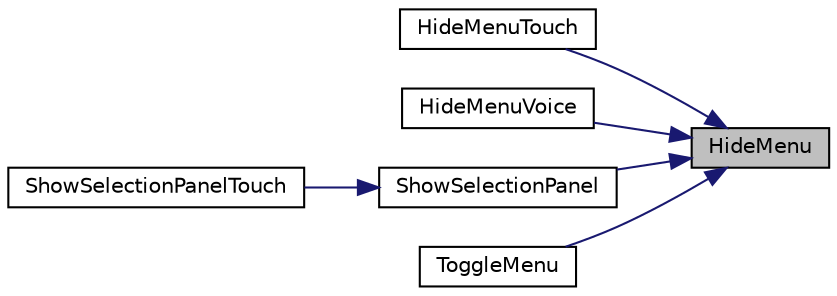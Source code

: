 digraph "HideMenu"
{
 // INTERACTIVE_SVG=YES
 // LATEX_PDF_SIZE
  edge [fontname="Helvetica",fontsize="10",labelfontname="Helvetica",labelfontsize="10"];
  node [fontname="Helvetica",fontsize="10",shape=record];
  rankdir="RL";
  Node1 [label="HideMenu",height=0.2,width=0.4,color="black", fillcolor="grey75", style="filled", fontcolor="black",tooltip="Hide tasklist."];
  Node1 -> Node2 [dir="back",color="midnightblue",fontsize="10",style="solid",fontname="Helvetica"];
  Node2 [label="HideMenuTouch",height=0.2,width=0.4,color="black", fillcolor="white", style="filled",URL="$class_mirage_x_r_1_1_ui_manager.html#a100f0383544e910317aecd149f080d14",tooltip="Touch activated hide tasklist."];
  Node1 -> Node3 [dir="back",color="midnightblue",fontsize="10",style="solid",fontname="Helvetica"];
  Node3 [label="HideMenuVoice",height=0.2,width=0.4,color="black", fillcolor="white", style="filled",URL="$class_mirage_x_r_1_1_ui_manager.html#ad3b5a8269d6664627b5105f62db34eb5",tooltip="Hide tasklist with voice command. Includes tts feedback."];
  Node1 -> Node4 [dir="back",color="midnightblue",fontsize="10",style="solid",fontname="Helvetica"];
  Node4 [label="ShowSelectionPanel",height=0.2,width=0.4,color="black", fillcolor="white", style="filled",URL="$class_mirage_x_r_1_1_ui_manager.html#a595be74539f7ea03a6c4e8fa2cde255f",tooltip="Show selection panel."];
  Node4 -> Node5 [dir="back",color="midnightblue",fontsize="10",style="solid",fontname="Helvetica"];
  Node5 [label="ShowSelectionPanelTouch",height=0.2,width=0.4,color="black", fillcolor="white", style="filled",URL="$class_mirage_x_r_1_1_ui_manager.html#a8d5befc5247746c9534efc7065ae6091",tooltip="Touch activated show selection panel."];
  Node1 -> Node6 [dir="back",color="midnightblue",fontsize="10",style="solid",fontname="Helvetica"];
  Node6 [label="ToggleMenu",height=0.2,width=0.4,color="black", fillcolor="white", style="filled",URL="$class_mirage_x_r_1_1_ui_manager.html#acb58d794a69e94a481cef70d77b64a30",tooltip="Changes tasklist visibility. Used with ui button."];
}
